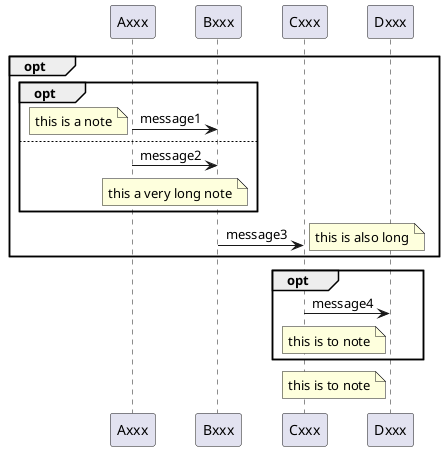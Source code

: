 {
  "sha1": "7w8zp7mg014myanaidehmmh71fxejeb",
  "insertion": {
    "when": "2024-05-30T20:48:21.294Z",
    "user": "plantuml@gmail.com"
  }
}
@startuml

opt
  opt
    Axxx ->Bxxx : message1
    note left : this is a note
  else
	  Axxx ->Bxxx : message2
	  note over Axxx, Bxxx : this a very long note
  end

  Bxxx->Cxxx : message3
  note right : this is also long
end

opt
  Cxxx -> Dxxx : message4
  note left of Dxxx : this is to note
end

note left of Dxxx : this is to note
@enduml
